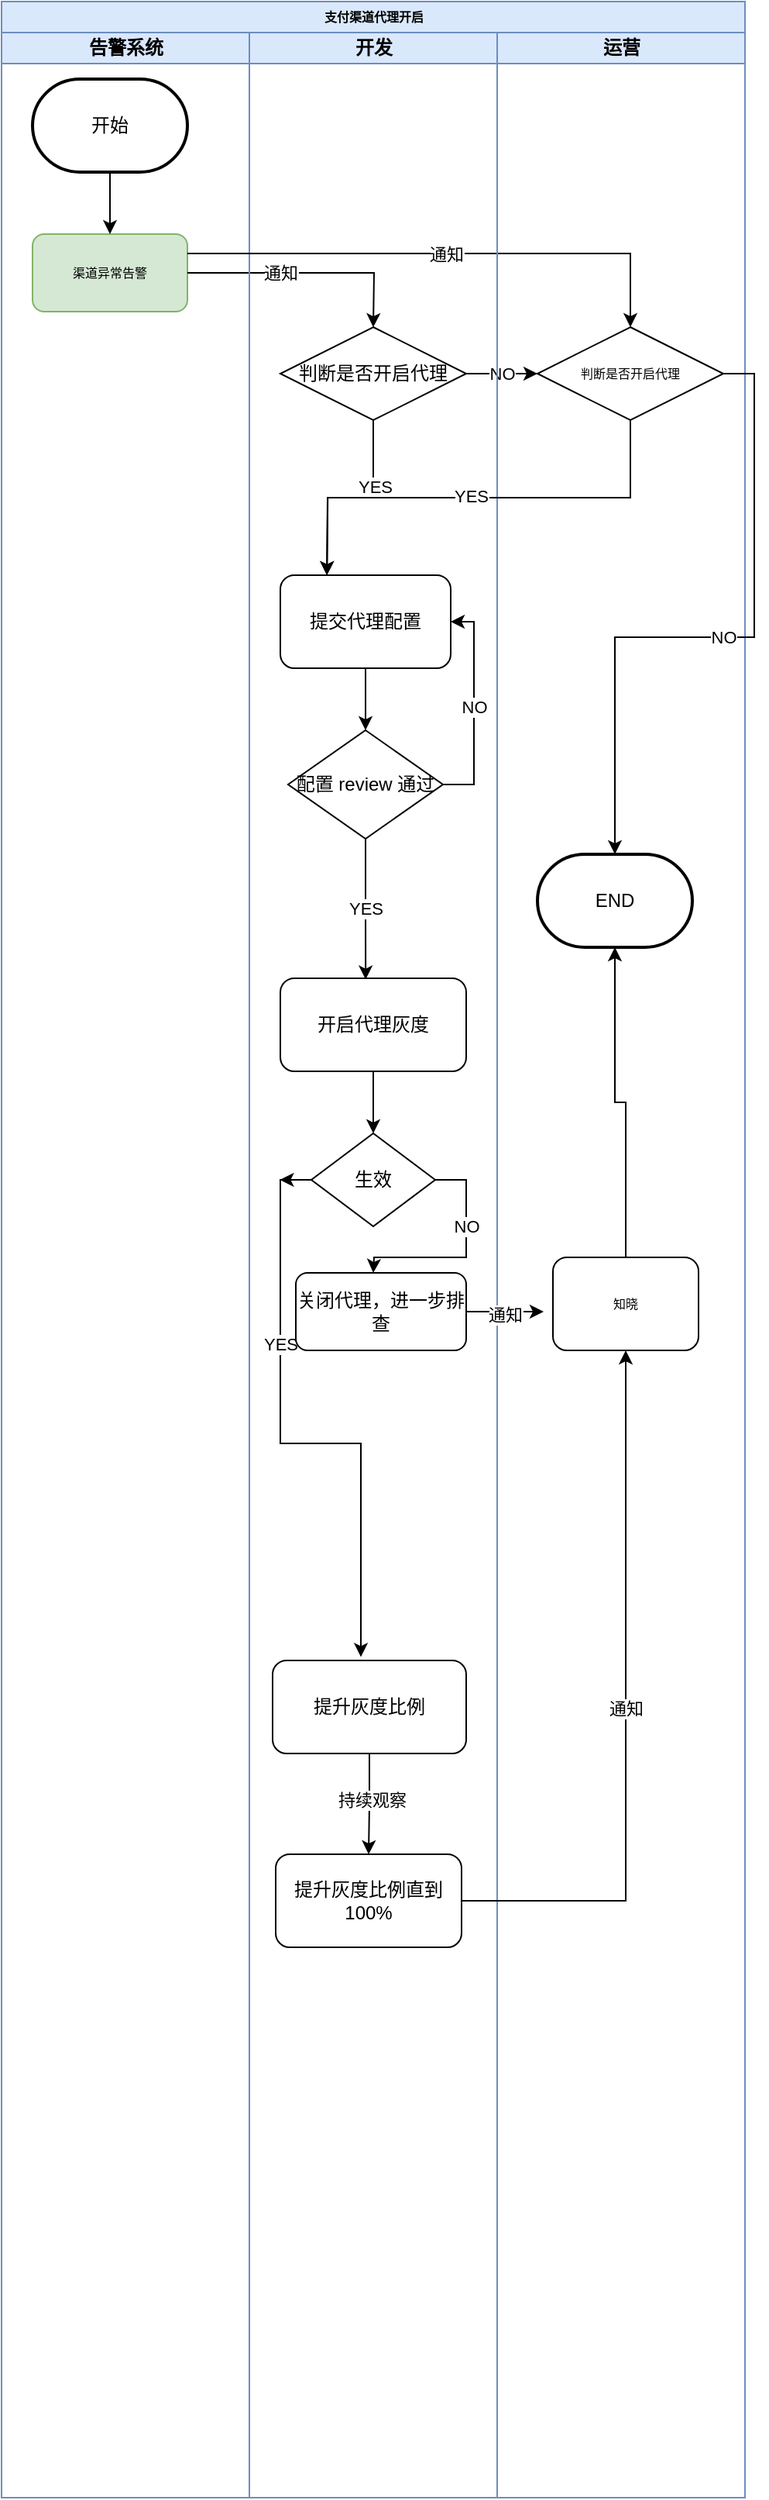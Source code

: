 <mxfile version="20.2.7" type="github">
  <diagram name="Page-1" id="74e2e168-ea6b-b213-b513-2b3c1d86103e">
    <mxGraphModel dx="1442" dy="961" grid="1" gridSize="10" guides="1" tooltips="1" connect="1" arrows="1" fold="1" page="1" pageScale="1" pageWidth="1100" pageHeight="850" background="none" math="0" shadow="0">
      <root>
        <mxCell id="0" />
        <mxCell id="1" parent="0" />
        <mxCell id="77e6c97f196da883-1" value="&lt;span style=&quot;font-size: 8px;&quot;&gt;支付渠道代理开启&lt;/span&gt;" style="swimlane;html=1;childLayout=stackLayout;startSize=20;rounded=0;shadow=0;labelBackgroundColor=none;strokeWidth=1;fontFamily=Verdana;fontSize=8;align=center;fillColor=#dae8fc;strokeColor=#6c8ebf;" parent="1" vertex="1">
          <mxGeometry x="260" y="50" width="480" height="1610" as="geometry" />
        </mxCell>
        <mxCell id="77e6c97f196da883-2" value="告警系统" style="swimlane;html=1;startSize=20;fillColor=#dae8fc;strokeColor=#6c8ebf;" parent="77e6c97f196da883-1" vertex="1">
          <mxGeometry y="20" width="160" height="1590" as="geometry" />
        </mxCell>
        <mxCell id="77e6c97f196da883-9" value="渠道异常告警" style="rounded=1;whiteSpace=wrap;html=1;shadow=0;labelBackgroundColor=none;strokeWidth=1;fontFamily=Verdana;fontSize=8;align=center;fillColor=#d5e8d4;strokeColor=#82b366;" parent="77e6c97f196da883-2" vertex="1">
          <mxGeometry x="20" y="130" width="100" height="50" as="geometry" />
        </mxCell>
        <mxCell id="VxUJkpbcPx27rVq_6zqo-41" style="edgeStyle=orthogonalEdgeStyle;rounded=0;orthogonalLoop=1;jettySize=auto;html=1;entryX=0.5;entryY=0;entryDx=0;entryDy=0;shadow=0;" edge="1" parent="77e6c97f196da883-2" source="VxUJkpbcPx27rVq_6zqo-39" target="77e6c97f196da883-9">
          <mxGeometry relative="1" as="geometry" />
        </mxCell>
        <mxCell id="VxUJkpbcPx27rVq_6zqo-39" value="开始" style="strokeWidth=2;html=1;shape=mxgraph.flowchart.terminator;whiteSpace=wrap;" vertex="1" parent="77e6c97f196da883-2">
          <mxGeometry x="20" y="30" width="100" height="60" as="geometry" />
        </mxCell>
        <mxCell id="VxUJkpbcPx27rVq_6zqo-7" style="edgeStyle=orthogonalEdgeStyle;rounded=0;orthogonalLoop=1;jettySize=auto;html=1;exitX=1;exitY=0.5;exitDx=0;exitDy=0;shadow=0;" edge="1" parent="77e6c97f196da883-1" source="77e6c97f196da883-9">
          <mxGeometry relative="1" as="geometry">
            <mxPoint x="240" y="210" as="targetPoint" />
          </mxGeometry>
        </mxCell>
        <mxCell id="VxUJkpbcPx27rVq_6zqo-11" value="通知" style="edgeLabel;html=1;align=center;verticalAlign=middle;resizable=0;points=[];" vertex="1" connectable="0" parent="VxUJkpbcPx27rVq_6zqo-7">
          <mxGeometry x="-0.226" relative="1" as="geometry">
            <mxPoint as="offset" />
          </mxGeometry>
        </mxCell>
        <mxCell id="77e6c97f196da883-3" value="开发" style="swimlane;html=1;startSize=20;fillColor=#dae8fc;strokeColor=#6c8ebf;" parent="77e6c97f196da883-1" vertex="1">
          <mxGeometry x="160" y="20" width="160" height="1590" as="geometry" />
        </mxCell>
        <mxCell id="VxUJkpbcPx27rVq_6zqo-15" value="判断是否开启代理" style="rhombus;whiteSpace=wrap;html=1;" vertex="1" parent="77e6c97f196da883-3">
          <mxGeometry x="20" y="190" width="120" height="60" as="geometry" />
        </mxCell>
        <mxCell id="VxUJkpbcPx27rVq_6zqo-62" style="edgeStyle=orthogonalEdgeStyle;rounded=0;orthogonalLoop=1;jettySize=auto;html=1;exitX=0.5;exitY=1;exitDx=0;exitDy=0;entryX=0.5;entryY=0;entryDx=0;entryDy=0;shadow=0;" edge="1" parent="77e6c97f196da883-3" source="VxUJkpbcPx27rVq_6zqo-34" target="VxUJkpbcPx27rVq_6zqo-36">
          <mxGeometry relative="1" as="geometry" />
        </mxCell>
        <mxCell id="VxUJkpbcPx27rVq_6zqo-34" value="提交代理配置" style="rounded=1;whiteSpace=wrap;html=1;" vertex="1" parent="77e6c97f196da883-3">
          <mxGeometry x="20" y="350" width="110" height="60" as="geometry" />
        </mxCell>
        <mxCell id="VxUJkpbcPx27rVq_6zqo-37" value="NO" style="edgeStyle=orthogonalEdgeStyle;rounded=0;orthogonalLoop=1;jettySize=auto;html=1;exitX=1;exitY=0.5;exitDx=0;exitDy=0;entryX=1;entryY=0.5;entryDx=0;entryDy=0;shadow=0;" edge="1" parent="77e6c97f196da883-3" source="VxUJkpbcPx27rVq_6zqo-36" target="VxUJkpbcPx27rVq_6zqo-34">
          <mxGeometry relative="1" as="geometry" />
        </mxCell>
        <mxCell id="VxUJkpbcPx27rVq_6zqo-63" value="YES" style="edgeStyle=orthogonalEdgeStyle;rounded=0;orthogonalLoop=1;jettySize=auto;html=1;exitX=0.5;exitY=1;exitDx=0;exitDy=0;entryX=0.459;entryY=0.013;entryDx=0;entryDy=0;entryPerimeter=0;shadow=0;" edge="1" parent="77e6c97f196da883-3" source="VxUJkpbcPx27rVq_6zqo-36" target="VxUJkpbcPx27rVq_6zqo-43">
          <mxGeometry relative="1" as="geometry" />
        </mxCell>
        <mxCell id="VxUJkpbcPx27rVq_6zqo-36" value="配置 review 通过" style="rhombus;whiteSpace=wrap;html=1;" vertex="1" parent="77e6c97f196da883-3">
          <mxGeometry x="25" y="450" width="100" height="70" as="geometry" />
        </mxCell>
        <mxCell id="VxUJkpbcPx27rVq_6zqo-46" style="edgeStyle=orthogonalEdgeStyle;rounded=0;orthogonalLoop=1;jettySize=auto;html=1;entryX=0.5;entryY=0;entryDx=0;entryDy=0;shadow=0;" edge="1" parent="77e6c97f196da883-3" source="VxUJkpbcPx27rVq_6zqo-43" target="VxUJkpbcPx27rVq_6zqo-44">
          <mxGeometry relative="1" as="geometry" />
        </mxCell>
        <mxCell id="VxUJkpbcPx27rVq_6zqo-43" value="开启代理灰度" style="rounded=1;whiteSpace=wrap;html=1;" vertex="1" parent="77e6c97f196da883-3">
          <mxGeometry x="20" y="610" width="120" height="60" as="geometry" />
        </mxCell>
        <mxCell id="VxUJkpbcPx27rVq_6zqo-54" style="edgeStyle=orthogonalEdgeStyle;rounded=0;orthogonalLoop=1;jettySize=auto;html=1;exitX=0;exitY=0.5;exitDx=0;exitDy=0;shadow=0;entryX=0.456;entryY=-0.038;entryDx=0;entryDy=0;entryPerimeter=0;" edge="1" parent="77e6c97f196da883-3" source="VxUJkpbcPx27rVq_6zqo-44" target="VxUJkpbcPx27rVq_6zqo-53">
          <mxGeometry relative="1" as="geometry">
            <mxPoint x="70" y="880" as="targetPoint" />
          </mxGeometry>
        </mxCell>
        <mxCell id="VxUJkpbcPx27rVq_6zqo-55" value="YES" style="edgeLabel;html=1;align=center;verticalAlign=middle;resizable=0;points=[];" vertex="1" connectable="0" parent="VxUJkpbcPx27rVq_6zqo-54">
          <mxGeometry x="-0.339" relative="1" as="geometry">
            <mxPoint as="offset" />
          </mxGeometry>
        </mxCell>
        <mxCell id="VxUJkpbcPx27rVq_6zqo-44" value="生效" style="rhombus;whiteSpace=wrap;html=1;" vertex="1" parent="77e6c97f196da883-3">
          <mxGeometry x="40" y="710" width="80" height="60" as="geometry" />
        </mxCell>
        <mxCell id="VxUJkpbcPx27rVq_6zqo-70" style="edgeStyle=orthogonalEdgeStyle;rounded=0;orthogonalLoop=1;jettySize=auto;html=1;exitX=0.5;exitY=1;exitDx=0;exitDy=0;shadow=0;" edge="1" parent="77e6c97f196da883-3" source="VxUJkpbcPx27rVq_6zqo-53" target="VxUJkpbcPx27rVq_6zqo-66">
          <mxGeometry relative="1" as="geometry" />
        </mxCell>
        <mxCell id="VxUJkpbcPx27rVq_6zqo-71" value="持续观察" style="edgeLabel;html=1;align=center;verticalAlign=middle;resizable=0;points=[];" vertex="1" connectable="0" parent="VxUJkpbcPx27rVq_6zqo-70">
          <mxGeometry x="-0.101" y="1" relative="1" as="geometry">
            <mxPoint as="offset" />
          </mxGeometry>
        </mxCell>
        <mxCell id="VxUJkpbcPx27rVq_6zqo-53" value="提升灰度比例" style="rounded=1;whiteSpace=wrap;html=1;" vertex="1" parent="77e6c97f196da883-3">
          <mxGeometry x="15" y="1050" width="125" height="60" as="geometry" />
        </mxCell>
        <mxCell id="VxUJkpbcPx27rVq_6zqo-57" value="关闭代理，进一步排查" style="rounded=1;whiteSpace=wrap;html=1;" vertex="1" parent="77e6c97f196da883-3">
          <mxGeometry x="30" y="800" width="110" height="50" as="geometry" />
        </mxCell>
        <mxCell id="VxUJkpbcPx27rVq_6zqo-66" value="提升灰度比例直到100%" style="rounded=1;whiteSpace=wrap;html=1;" vertex="1" parent="77e6c97f196da883-3">
          <mxGeometry x="17" y="1175" width="120" height="60" as="geometry" />
        </mxCell>
        <mxCell id="VxUJkpbcPx27rVq_6zqo-24" value="NO" style="edgeStyle=orthogonalEdgeStyle;rounded=0;orthogonalLoop=1;jettySize=auto;html=1;exitX=1;exitY=0.5;exitDx=0;exitDy=0;entryX=0;entryY=0.5;entryDx=0;entryDy=0;shadow=0;" edge="1" parent="77e6c97f196da883-1" source="VxUJkpbcPx27rVq_6zqo-15" target="VxUJkpbcPx27rVq_6zqo-3">
          <mxGeometry relative="1" as="geometry" />
        </mxCell>
        <mxCell id="VxUJkpbcPx27rVq_6zqo-29" value="通知" style="edgeStyle=orthogonalEdgeStyle;rounded=0;orthogonalLoop=1;jettySize=auto;html=1;exitX=1;exitY=0.25;exitDx=0;exitDy=0;entryX=0.5;entryY=0;entryDx=0;entryDy=0;shadow=0;" edge="1" parent="77e6c97f196da883-1" source="77e6c97f196da883-9" target="VxUJkpbcPx27rVq_6zqo-3">
          <mxGeometry relative="1" as="geometry" />
        </mxCell>
        <mxCell id="VxUJkpbcPx27rVq_6zqo-51" style="edgeStyle=orthogonalEdgeStyle;rounded=0;orthogonalLoop=1;jettySize=auto;html=1;exitX=1;exitY=0.5;exitDx=0;exitDy=0;shadow=0;" edge="1" parent="77e6c97f196da883-1" source="VxUJkpbcPx27rVq_6zqo-44">
          <mxGeometry relative="1" as="geometry">
            <mxPoint x="240" y="820" as="targetPoint" />
          </mxGeometry>
        </mxCell>
        <mxCell id="VxUJkpbcPx27rVq_6zqo-52" value="NO" style="edgeLabel;html=1;align=center;verticalAlign=middle;resizable=0;points=[];" vertex="1" connectable="0" parent="VxUJkpbcPx27rVq_6zqo-51">
          <mxGeometry x="-0.219" y="2" relative="1" as="geometry">
            <mxPoint x="-2" y="-5" as="offset" />
          </mxGeometry>
        </mxCell>
        <mxCell id="VxUJkpbcPx27rVq_6zqo-1" value="运营" style="swimlane;html=1;startSize=20;fillColor=#dae8fc;strokeColor=#6c8ebf;" vertex="1" parent="77e6c97f196da883-1">
          <mxGeometry x="320" y="20" width="160" height="1590" as="geometry" />
        </mxCell>
        <mxCell id="VxUJkpbcPx27rVq_6zqo-73" value="NO" style="edgeStyle=orthogonalEdgeStyle;rounded=0;orthogonalLoop=1;jettySize=auto;html=1;exitX=1;exitY=0.5;exitDx=0;exitDy=0;shadow=0;" edge="1" parent="VxUJkpbcPx27rVq_6zqo-1" source="VxUJkpbcPx27rVq_6zqo-3" target="VxUJkpbcPx27rVq_6zqo-26">
          <mxGeometry relative="1" as="geometry" />
        </mxCell>
        <mxCell id="VxUJkpbcPx27rVq_6zqo-3" value="判断是否开启代理" style="rhombus;whiteSpace=wrap;html=1;shadow=0;fontFamily=Verdana;fontSize=8;fontColor=default;align=center;strokeColor=default;strokeWidth=1;fillColor=default;" vertex="1" parent="VxUJkpbcPx27rVq_6zqo-1">
          <mxGeometry x="26" y="190" width="120" height="60" as="geometry" />
        </mxCell>
        <mxCell id="VxUJkpbcPx27rVq_6zqo-77" style="edgeStyle=orthogonalEdgeStyle;rounded=0;orthogonalLoop=1;jettySize=auto;html=1;entryX=0.5;entryY=1;entryDx=0;entryDy=0;entryPerimeter=0;shadow=0;" edge="1" parent="VxUJkpbcPx27rVq_6zqo-1" source="VxUJkpbcPx27rVq_6zqo-4" target="VxUJkpbcPx27rVq_6zqo-26">
          <mxGeometry relative="1" as="geometry" />
        </mxCell>
        <mxCell id="VxUJkpbcPx27rVq_6zqo-4" value="知晓" style="rounded=1;whiteSpace=wrap;html=1;shadow=0;labelBackgroundColor=none;strokeWidth=1;fontFamily=Verdana;fontSize=8;align=center;" vertex="1" parent="VxUJkpbcPx27rVq_6zqo-1">
          <mxGeometry x="36" y="790" width="94" height="60" as="geometry" />
        </mxCell>
        <mxCell id="VxUJkpbcPx27rVq_6zqo-26" value="END" style="strokeWidth=2;html=1;shape=mxgraph.flowchart.terminator;whiteSpace=wrap;" vertex="1" parent="VxUJkpbcPx27rVq_6zqo-1">
          <mxGeometry x="26" y="530" width="100" height="60" as="geometry" />
        </mxCell>
        <mxCell id="VxUJkpbcPx27rVq_6zqo-72" value="通知" style="edgeStyle=orthogonalEdgeStyle;rounded=0;orthogonalLoop=1;jettySize=auto;html=1;exitX=1;exitY=0.5;exitDx=0;exitDy=0;entryX=0.5;entryY=1;entryDx=0;entryDy=0;shadow=0;" edge="1" parent="77e6c97f196da883-1" source="VxUJkpbcPx27rVq_6zqo-66" target="VxUJkpbcPx27rVq_6zqo-4">
          <mxGeometry relative="1" as="geometry" />
        </mxCell>
        <mxCell id="VxUJkpbcPx27rVq_6zqo-30" style="edgeStyle=orthogonalEdgeStyle;rounded=0;orthogonalLoop=1;jettySize=auto;html=1;exitX=0.5;exitY=1;exitDx=0;exitDy=0;shadow=0;" edge="1" parent="1" source="VxUJkpbcPx27rVq_6zqo-15">
          <mxGeometry relative="1" as="geometry">
            <mxPoint x="470.13" y="420" as="targetPoint" />
          </mxGeometry>
        </mxCell>
        <mxCell id="VxUJkpbcPx27rVq_6zqo-33" value="YES" style="edgeLabel;html=1;align=center;verticalAlign=middle;resizable=0;points=[];" vertex="1" connectable="0" parent="VxUJkpbcPx27rVq_6zqo-30">
          <mxGeometry x="-0.345" y="1" relative="1" as="geometry">
            <mxPoint as="offset" />
          </mxGeometry>
        </mxCell>
        <mxCell id="VxUJkpbcPx27rVq_6zqo-31" style="edgeStyle=orthogonalEdgeStyle;rounded=0;orthogonalLoop=1;jettySize=auto;html=1;exitX=0.5;exitY=1;exitDx=0;exitDy=0;shadow=0;" edge="1" parent="1" source="VxUJkpbcPx27rVq_6zqo-3">
          <mxGeometry relative="1" as="geometry">
            <mxPoint x="470" y="420" as="targetPoint" />
          </mxGeometry>
        </mxCell>
        <mxCell id="VxUJkpbcPx27rVq_6zqo-32" value="YES" style="edgeLabel;html=1;align=center;verticalAlign=middle;resizable=0;points=[];" vertex="1" connectable="0" parent="VxUJkpbcPx27rVq_6zqo-31">
          <mxGeometry x="0.139" y="-1" relative="1" as="geometry">
            <mxPoint x="15" as="offset" />
          </mxGeometry>
        </mxCell>
        <mxCell id="VxUJkpbcPx27rVq_6zqo-59" style="edgeStyle=orthogonalEdgeStyle;rounded=0;orthogonalLoop=1;jettySize=auto;html=1;shadow=0;" edge="1" parent="1" source="VxUJkpbcPx27rVq_6zqo-57">
          <mxGeometry relative="1" as="geometry">
            <mxPoint x="610" y="895" as="targetPoint" />
          </mxGeometry>
        </mxCell>
        <mxCell id="VxUJkpbcPx27rVq_6zqo-60" value="通知" style="edgeLabel;html=1;align=center;verticalAlign=middle;resizable=0;points=[];" vertex="1" connectable="0" parent="VxUJkpbcPx27rVq_6zqo-59">
          <mxGeometry x="0.003" y="-1" relative="1" as="geometry">
            <mxPoint as="offset" />
          </mxGeometry>
        </mxCell>
        <mxCell id="VxUJkpbcPx27rVq_6zqo-64" style="edgeStyle=orthogonalEdgeStyle;rounded=0;orthogonalLoop=1;jettySize=auto;html=1;exitX=0;exitY=0.5;exitDx=0;exitDy=0;shadow=0;" edge="1" parent="1" source="VxUJkpbcPx27rVq_6zqo-44">
          <mxGeometry relative="1" as="geometry">
            <mxPoint x="439.692" y="810" as="targetPoint" />
          </mxGeometry>
        </mxCell>
      </root>
    </mxGraphModel>
  </diagram>
</mxfile>
